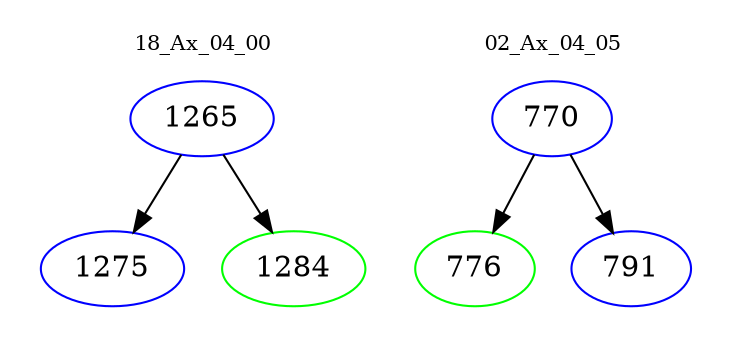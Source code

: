 digraph{
subgraph cluster_0 {
color = white
label = "18_Ax_04_00";
fontsize=10;
T0_1265 [label="1265", color="blue"]
T0_1265 -> T0_1275 [color="black"]
T0_1275 [label="1275", color="blue"]
T0_1265 -> T0_1284 [color="black"]
T0_1284 [label="1284", color="green"]
}
subgraph cluster_1 {
color = white
label = "02_Ax_04_05";
fontsize=10;
T1_770 [label="770", color="blue"]
T1_770 -> T1_776 [color="black"]
T1_776 [label="776", color="green"]
T1_770 -> T1_791 [color="black"]
T1_791 [label="791", color="blue"]
}
}

